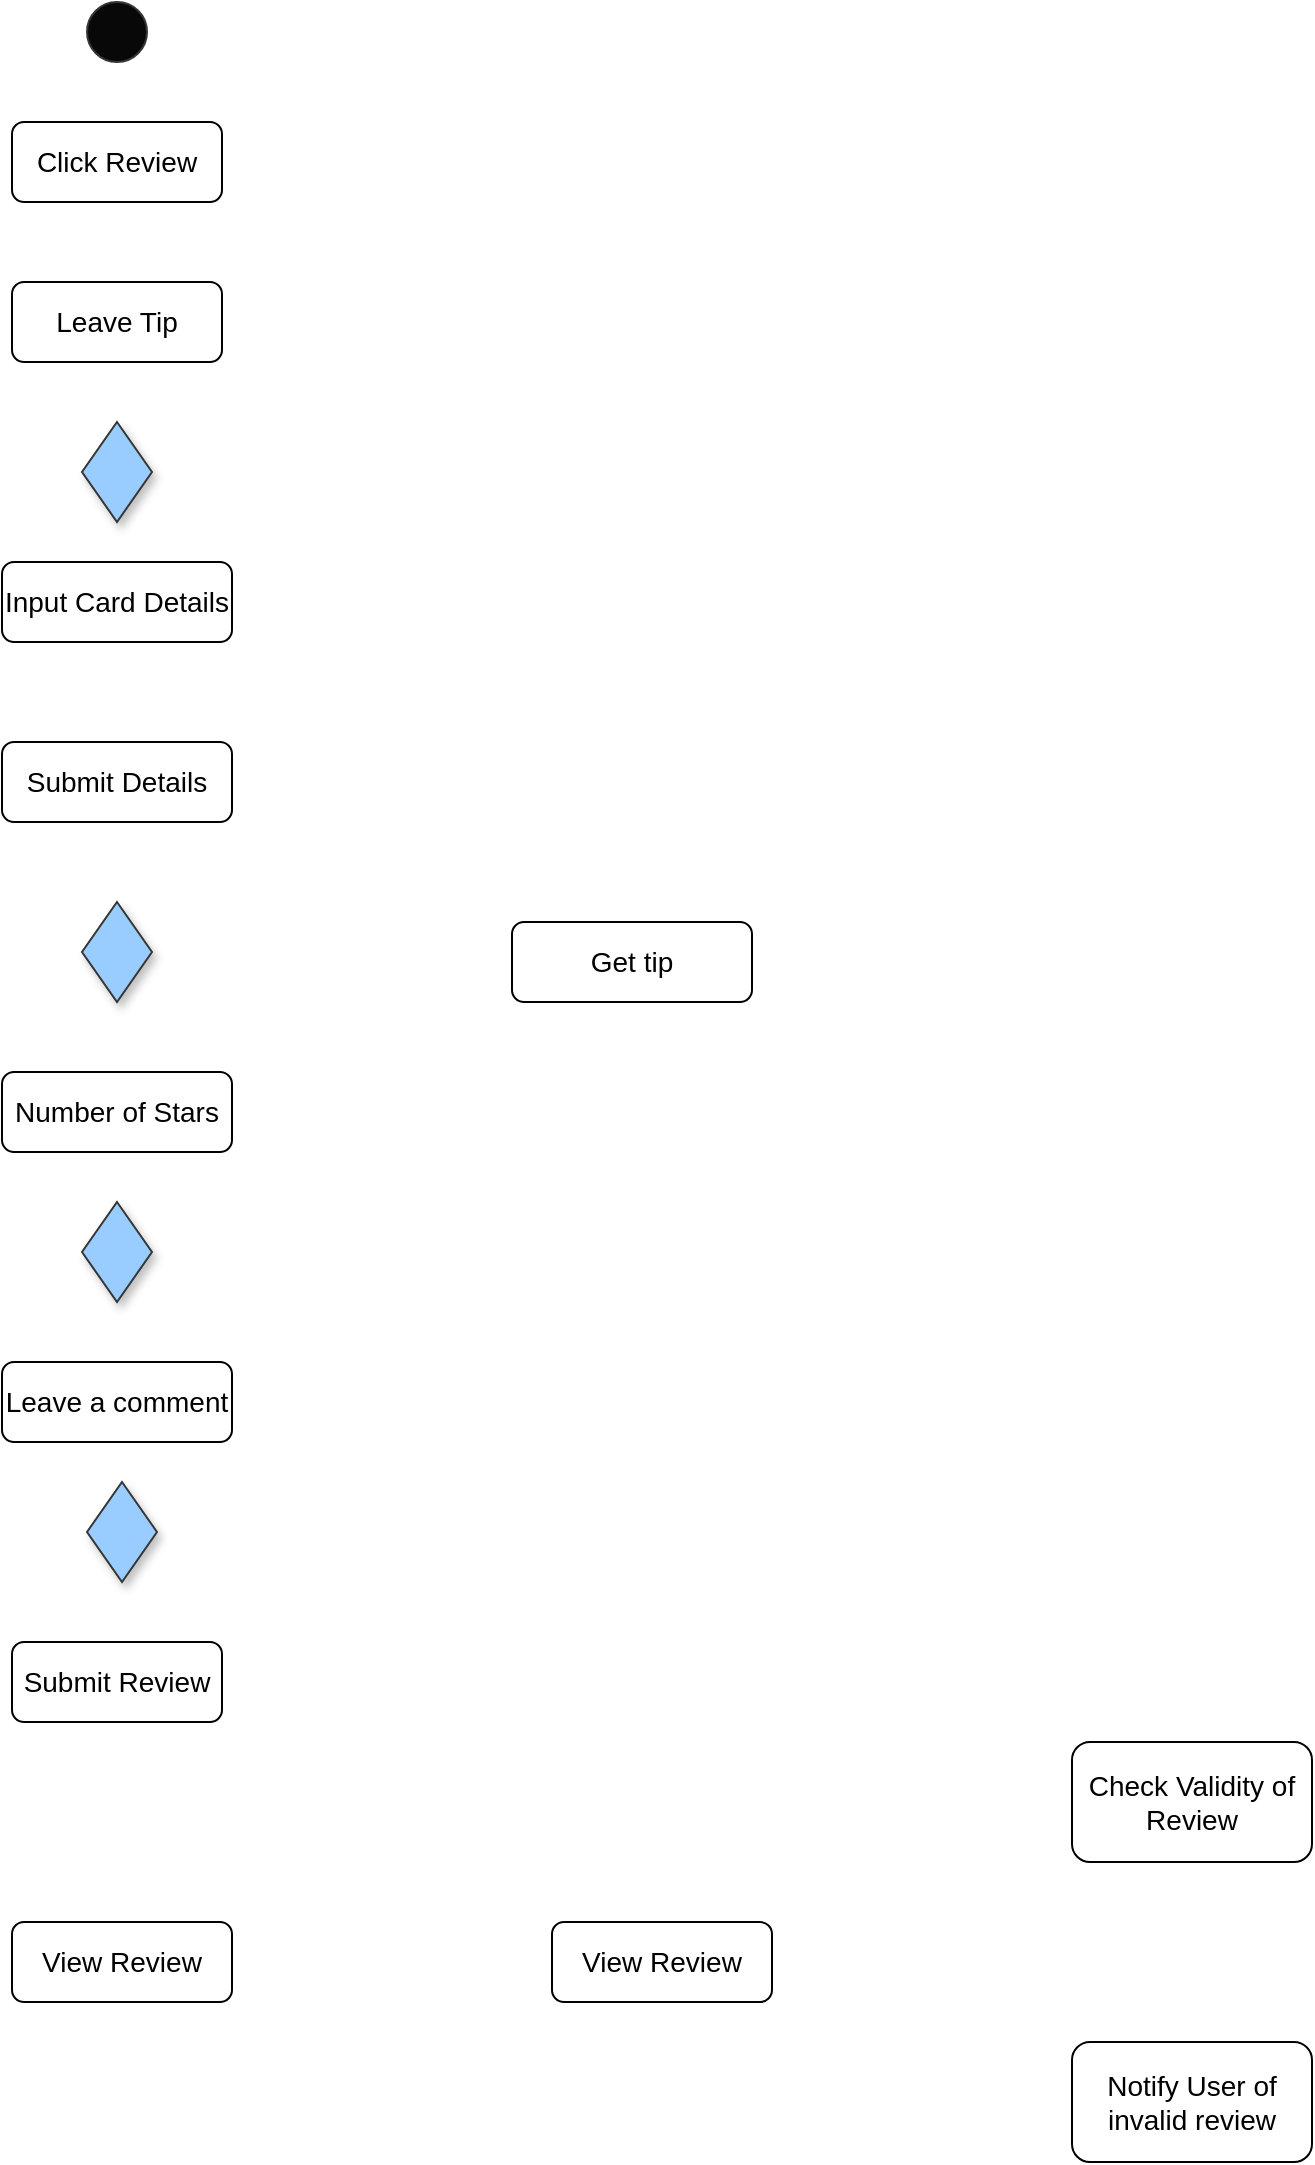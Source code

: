 <mxfile version="14.3.1" type="github">
  <diagram id="prtHgNgQTEPvFCAcTncT" name="Page-1">
    <mxGraphModel dx="2146" dy="882" grid="1" gridSize="10" guides="1" tooltips="1" connect="1" arrows="1" fold="1" page="1" pageScale="1" pageWidth="827" pageHeight="1169" math="0" shadow="0">
      <root>
        <mxCell id="0" />
        <mxCell id="1" parent="0" />
        <mxCell id="3Sa6O5D4K2Z7BfHcEVfZ-3" value="" style="ellipse;whiteSpace=wrap;html=1;aspect=fixed;strokeColor=#363636;shadow=0;fillColor=#080808;" vertex="1" parent="1">
          <mxGeometry x="107.5" y="50" width="30" height="30" as="geometry" />
        </mxCell>
        <mxCell id="3Sa6O5D4K2Z7BfHcEVfZ-4" value="&lt;font style=&quot;font-size: 14px&quot;&gt;Check Validity of Review&lt;/font&gt;" style="rounded=1;whiteSpace=wrap;html=1;" vertex="1" parent="1">
          <mxGeometry x="600" y="920" width="120" height="60" as="geometry" />
        </mxCell>
        <mxCell id="3Sa6O5D4K2Z7BfHcEVfZ-5" value="" style="rhombus;whiteSpace=wrap;html=1;shadow=1;strokeColor=#363636;fillColor=#99CCFF;" vertex="1" parent="1">
          <mxGeometry x="105" y="260" width="35" height="50" as="geometry" />
        </mxCell>
        <mxCell id="3Sa6O5D4K2Z7BfHcEVfZ-8" value="&lt;font style=&quot;font-size: 14px&quot;&gt;Number of Stars&lt;/font&gt;" style="rounded=1;whiteSpace=wrap;html=1;" vertex="1" parent="1">
          <mxGeometry x="65" y="585" width="115" height="40" as="geometry" />
        </mxCell>
        <mxCell id="3Sa6O5D4K2Z7BfHcEVfZ-9" value="&lt;font style=&quot;font-size: 14px&quot;&gt;Leave Tip&lt;/font&gt;" style="rounded=1;whiteSpace=wrap;html=1;" vertex="1" parent="1">
          <mxGeometry x="70" y="190" width="105" height="40" as="geometry" />
        </mxCell>
        <mxCell id="3Sa6O5D4K2Z7BfHcEVfZ-10" value="&lt;font style=&quot;font-size: 14px&quot;&gt;View Review&lt;/font&gt;" style="rounded=1;whiteSpace=wrap;html=1;" vertex="1" parent="1">
          <mxGeometry x="340" y="1010" width="110" height="40" as="geometry" />
        </mxCell>
        <mxCell id="3Sa6O5D4K2Z7BfHcEVfZ-11" value="&lt;font style=&quot;font-size: 14px&quot;&gt;View Review&lt;/font&gt;" style="rounded=1;whiteSpace=wrap;html=1;" vertex="1" parent="1">
          <mxGeometry x="70" y="1010" width="110" height="40" as="geometry" />
        </mxCell>
        <mxCell id="3Sa6O5D4K2Z7BfHcEVfZ-12" value="&lt;font style=&quot;font-size: 14px&quot;&gt;Get tip&lt;/font&gt;" style="rounded=1;whiteSpace=wrap;html=1;" vertex="1" parent="1">
          <mxGeometry x="320" y="510" width="120" height="40" as="geometry" />
        </mxCell>
        <mxCell id="3Sa6O5D4K2Z7BfHcEVfZ-13" value="&lt;font style=&quot;font-size: 14px&quot;&gt;Click Review&lt;/font&gt;" style="rounded=1;whiteSpace=wrap;html=1;" vertex="1" parent="1">
          <mxGeometry x="70" y="110" width="105" height="40" as="geometry" />
        </mxCell>
        <mxCell id="3Sa6O5D4K2Z7BfHcEVfZ-14" value="&lt;font style=&quot;font-size: 14px&quot;&gt;Input Card Details&lt;/font&gt;" style="rounded=1;whiteSpace=wrap;html=1;" vertex="1" parent="1">
          <mxGeometry x="65" y="330" width="115" height="40" as="geometry" />
        </mxCell>
        <mxCell id="3Sa6O5D4K2Z7BfHcEVfZ-15" value="&lt;font style=&quot;font-size: 14px&quot;&gt;Leave a comment&lt;/font&gt;" style="rounded=1;whiteSpace=wrap;html=1;" vertex="1" parent="1">
          <mxGeometry x="65" y="730" width="115" height="40" as="geometry" />
        </mxCell>
        <mxCell id="3Sa6O5D4K2Z7BfHcEVfZ-16" value="&lt;font style=&quot;font-size: 14px&quot;&gt;Submit Details&lt;/font&gt;" style="rounded=1;whiteSpace=wrap;html=1;" vertex="1" parent="1">
          <mxGeometry x="65" y="420" width="115" height="40" as="geometry" />
        </mxCell>
        <mxCell id="3Sa6O5D4K2Z7BfHcEVfZ-17" value="&lt;font style=&quot;font-size: 14px&quot;&gt;Submit Review&lt;/font&gt;" style="rounded=1;whiteSpace=wrap;html=1;" vertex="1" parent="1">
          <mxGeometry x="70" y="870" width="105" height="40" as="geometry" />
        </mxCell>
        <mxCell id="3Sa6O5D4K2Z7BfHcEVfZ-18" value="&lt;font style=&quot;font-size: 14px&quot;&gt;Notify User of invalid review&lt;/font&gt;" style="rounded=1;whiteSpace=wrap;html=1;" vertex="1" parent="1">
          <mxGeometry x="600" y="1070" width="120" height="60" as="geometry" />
        </mxCell>
        <mxCell id="3Sa6O5D4K2Z7BfHcEVfZ-20" value="" style="rhombus;whiteSpace=wrap;html=1;shadow=1;strokeColor=#363636;fillColor=#99CCFF;" vertex="1" parent="1">
          <mxGeometry x="107.5" y="790" width="35" height="50" as="geometry" />
        </mxCell>
        <mxCell id="3Sa6O5D4K2Z7BfHcEVfZ-21" value="" style="rhombus;whiteSpace=wrap;html=1;shadow=1;strokeColor=#363636;fillColor=#99CCFF;" vertex="1" parent="1">
          <mxGeometry x="105" y="650" width="35" height="50" as="geometry" />
        </mxCell>
        <mxCell id="3Sa6O5D4K2Z7BfHcEVfZ-22" value="" style="rhombus;whiteSpace=wrap;html=1;shadow=1;strokeColor=#363636;fillColor=#99CCFF;" vertex="1" parent="1">
          <mxGeometry x="105" y="500" width="35" height="50" as="geometry" />
        </mxCell>
      </root>
    </mxGraphModel>
  </diagram>
</mxfile>
